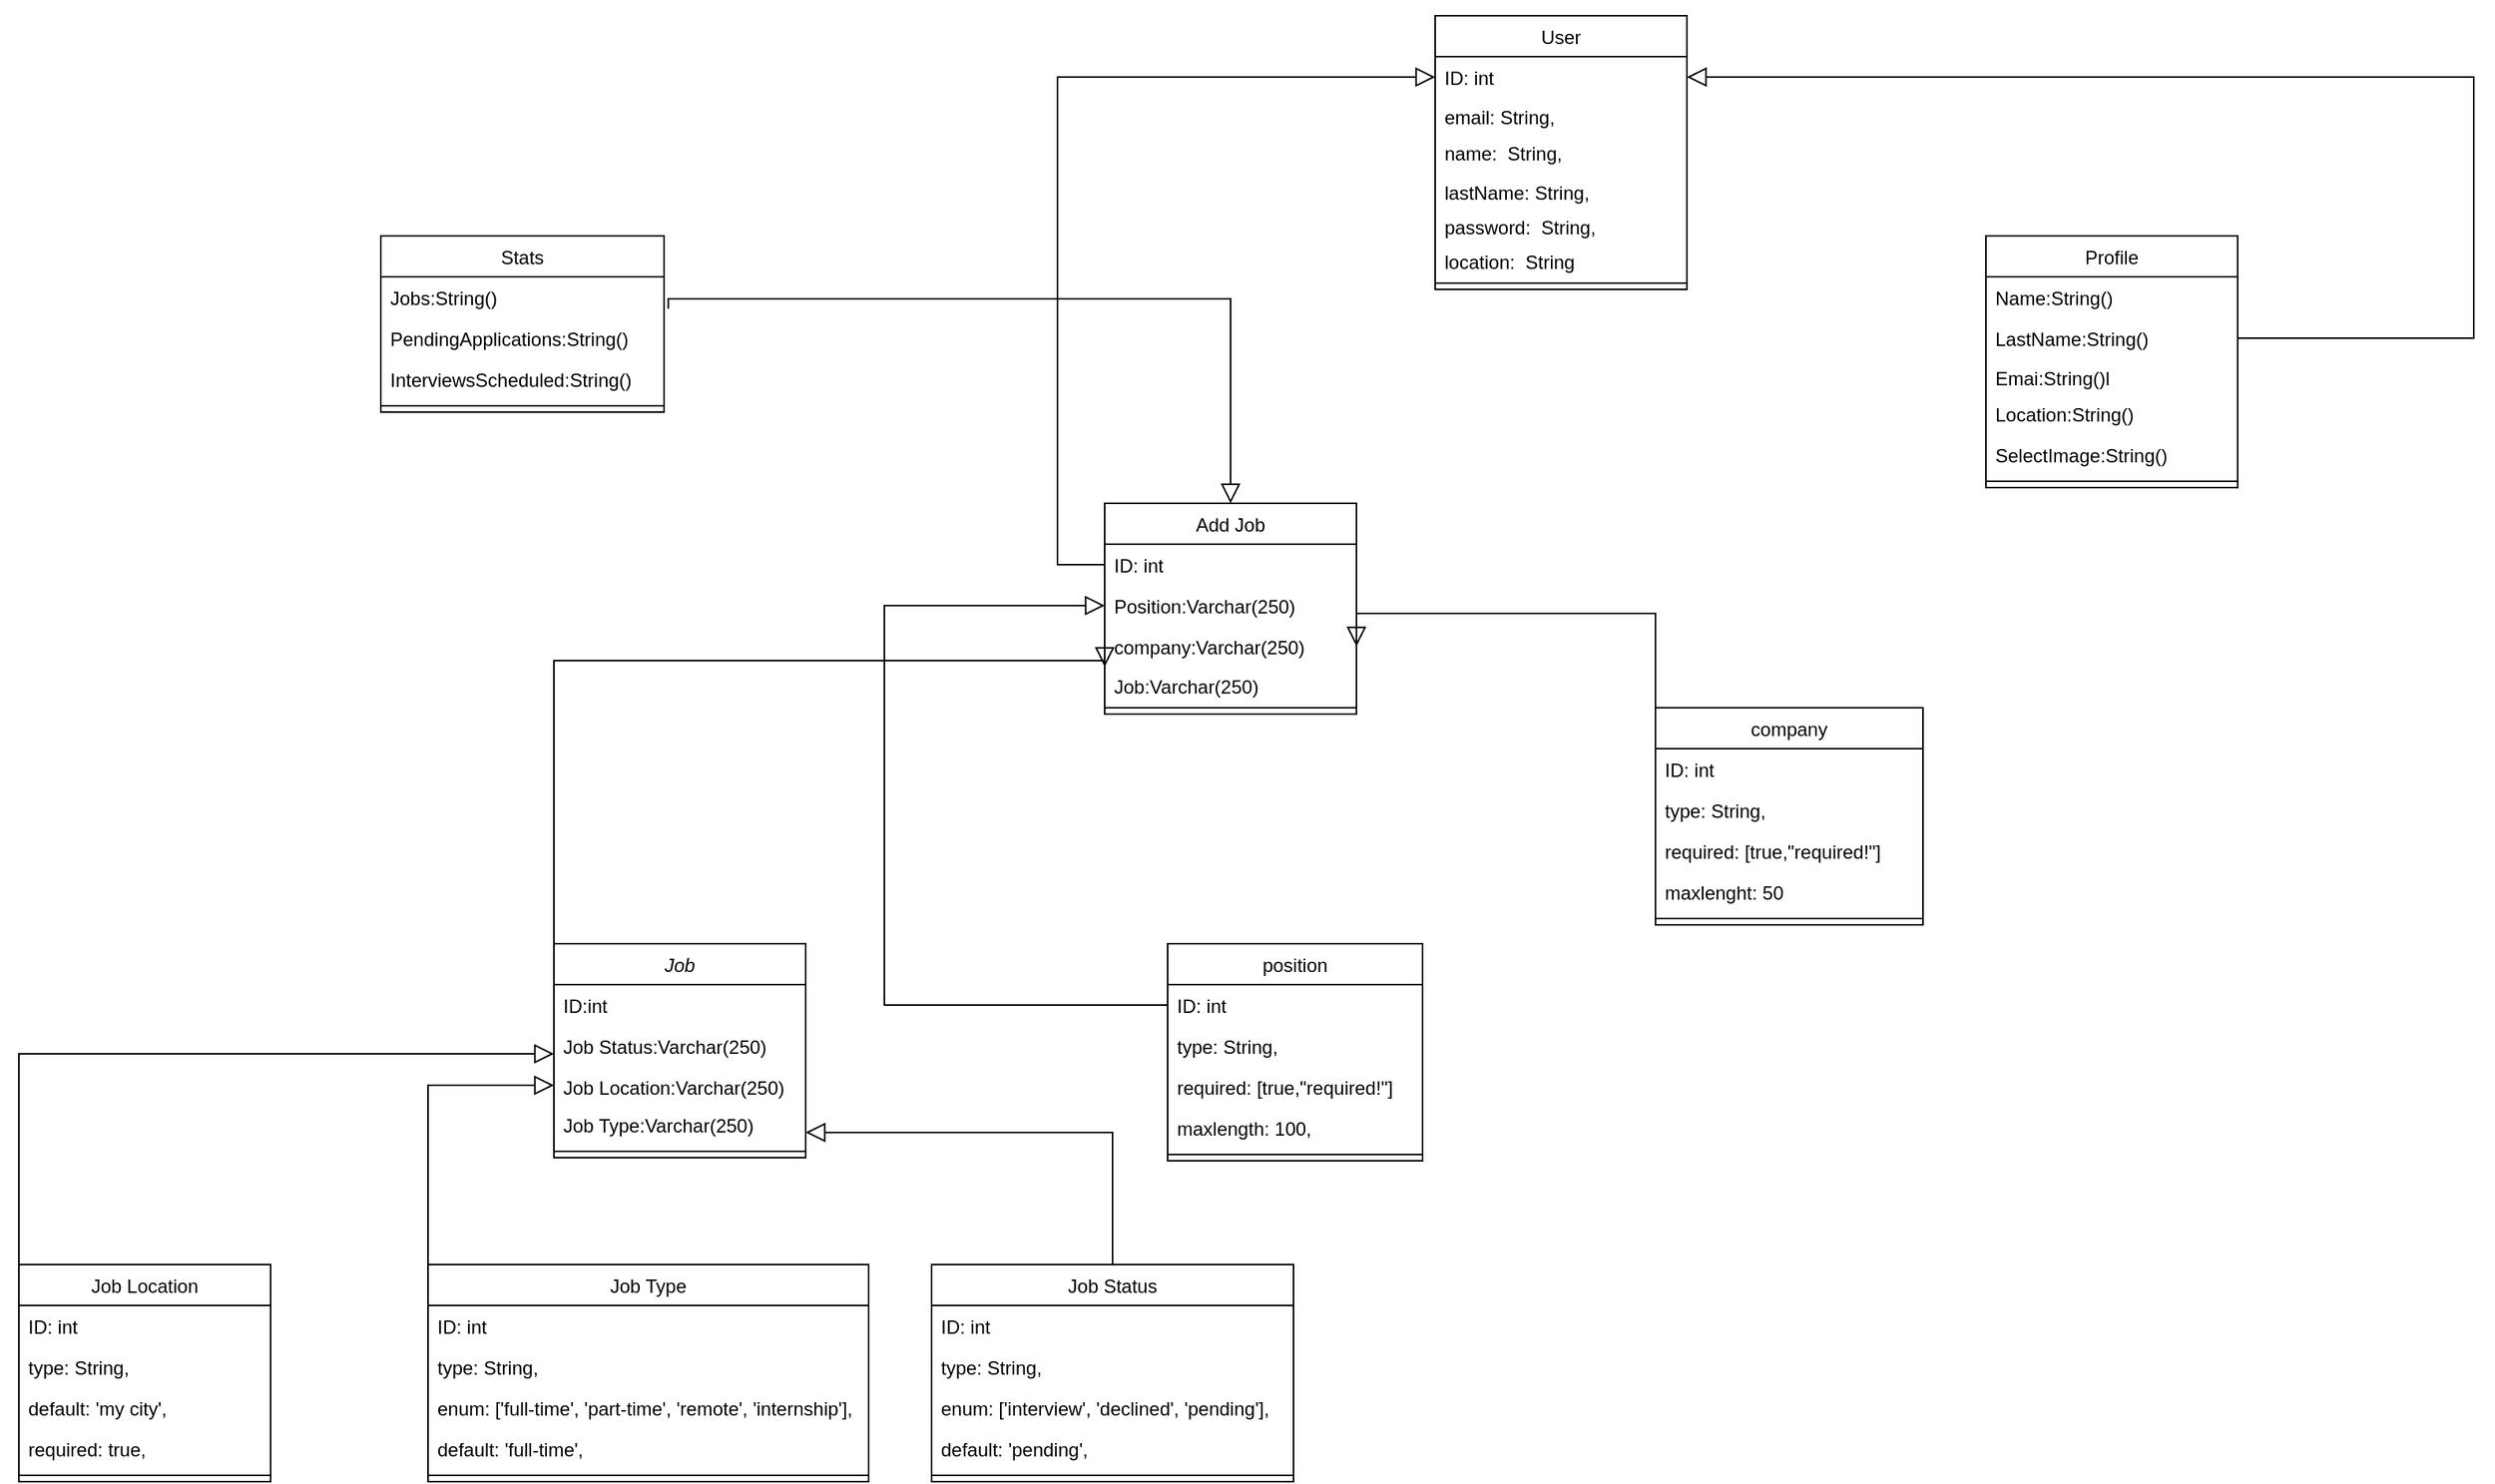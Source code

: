 <mxfile version="24.0.7" type="github">
  <diagram id="C5RBs43oDa-KdzZeNtuy" name="Page-1">
    <mxGraphModel dx="1907" dy="1950" grid="1" gridSize="10" guides="1" tooltips="1" connect="1" arrows="1" fold="1" page="1" pageScale="1" pageWidth="827" pageHeight="1169" math="0" shadow="0">
      <root>
        <mxCell id="WIyWlLk6GJQsqaUBKTNV-0" />
        <mxCell id="WIyWlLk6GJQsqaUBKTNV-1" parent="WIyWlLk6GJQsqaUBKTNV-0" />
        <mxCell id="zkfFHV4jXpPFQw0GAbJ--0" value="Job" style="swimlane;fontStyle=2;align=center;verticalAlign=top;childLayout=stackLayout;horizontal=1;startSize=26;horizontalStack=0;resizeParent=1;resizeLast=0;collapsible=1;marginBottom=0;rounded=0;shadow=0;strokeWidth=1;labelBackgroundColor=none;" parent="WIyWlLk6GJQsqaUBKTNV-1" vertex="1">
          <mxGeometry x="220" y="120" width="160" height="136" as="geometry">
            <mxRectangle x="230" y="140" width="160" height="26" as="alternateBounds" />
          </mxGeometry>
        </mxCell>
        <mxCell id="zkfFHV4jXpPFQw0GAbJ--2" value="ID:int" style="text;align=left;verticalAlign=top;spacingLeft=4;spacingRight=4;overflow=hidden;rotatable=0;points=[[0,0.5],[1,0.5]];portConstraint=eastwest;rounded=0;shadow=0;html=0;labelBackgroundColor=none;" parent="zkfFHV4jXpPFQw0GAbJ--0" vertex="1">
          <mxGeometry y="26" width="160" height="26" as="geometry" />
        </mxCell>
        <mxCell id="5wOrvjhceS7PIr_R4zI3-54" style="edgeStyle=none;curved=1;rounded=0;orthogonalLoop=1;jettySize=auto;html=1;entryX=0;entryY=0.5;entryDx=0;entryDy=0;fontSize=12;startSize=8;endSize=8;labelBackgroundColor=none;fontColor=default;" edge="1" parent="zkfFHV4jXpPFQw0GAbJ--0" source="5wOrvjhceS7PIr_R4zI3-52" target="zkfFHV4jXpPFQw0GAbJ--0">
          <mxGeometry relative="1" as="geometry">
            <Array as="points" />
          </mxGeometry>
        </mxCell>
        <mxCell id="5wOrvjhceS7PIr_R4zI3-52" value="Job Status:Varchar(250)" style="text;align=left;verticalAlign=top;spacingLeft=4;spacingRight=4;overflow=hidden;rotatable=0;points=[[0,0.5],[1,0.5]];portConstraint=eastwest;rounded=0;shadow=0;html=0;labelBackgroundColor=none;" vertex="1" parent="zkfFHV4jXpPFQw0GAbJ--0">
          <mxGeometry y="52" width="160" height="26" as="geometry" />
        </mxCell>
        <mxCell id="5wOrvjhceS7PIr_R4zI3-51" value="Job Location:Varchar(250)" style="text;align=left;verticalAlign=top;spacingLeft=4;spacingRight=4;overflow=hidden;rotatable=0;points=[[0,0.5],[1,0.5]];portConstraint=eastwest;rounded=0;shadow=0;html=0;labelBackgroundColor=none;" vertex="1" parent="zkfFHV4jXpPFQw0GAbJ--0">
          <mxGeometry y="78" width="160" height="24" as="geometry" />
        </mxCell>
        <mxCell id="zkfFHV4jXpPFQw0GAbJ--3" value="Job Type:Varchar(250)&#xa;" style="text;align=left;verticalAlign=top;spacingLeft=4;spacingRight=4;overflow=hidden;rotatable=0;points=[[0,0.5],[1,0.5]];portConstraint=eastwest;rounded=0;shadow=0;html=0;labelBackgroundColor=none;" parent="zkfFHV4jXpPFQw0GAbJ--0" vertex="1">
          <mxGeometry y="102" width="160" height="26" as="geometry" />
        </mxCell>
        <mxCell id="zkfFHV4jXpPFQw0GAbJ--4" value="" style="line;html=1;strokeWidth=1;align=left;verticalAlign=middle;spacingTop=-1;spacingLeft=3;spacingRight=3;rotatable=0;labelPosition=right;points=[];portConstraint=eastwest;labelBackgroundColor=none;rounded=0;" parent="zkfFHV4jXpPFQw0GAbJ--0" vertex="1">
          <mxGeometry y="128" width="160" height="8" as="geometry" />
        </mxCell>
        <mxCell id="zkfFHV4jXpPFQw0GAbJ--6" value="Job Type" style="swimlane;fontStyle=0;align=center;verticalAlign=top;childLayout=stackLayout;horizontal=1;startSize=26;horizontalStack=0;resizeParent=1;resizeLast=0;collapsible=1;marginBottom=0;rounded=0;shadow=0;strokeWidth=1;labelBackgroundColor=none;" parent="WIyWlLk6GJQsqaUBKTNV-1" vertex="1">
          <mxGeometry x="140" y="324" width="280" height="138" as="geometry">
            <mxRectangle x="130" y="380" width="160" height="26" as="alternateBounds" />
          </mxGeometry>
        </mxCell>
        <mxCell id="zkfFHV4jXpPFQw0GAbJ--7" value="ID: int" style="text;align=left;verticalAlign=top;spacingLeft=4;spacingRight=4;overflow=hidden;rotatable=0;points=[[0,0.5],[1,0.5]];portConstraint=eastwest;labelBackgroundColor=none;rounded=0;" parent="zkfFHV4jXpPFQw0GAbJ--6" vertex="1">
          <mxGeometry y="26" width="280" height="26" as="geometry" />
        </mxCell>
        <mxCell id="5wOrvjhceS7PIr_R4zI3-55" value="type: String," style="text;align=left;verticalAlign=top;spacingLeft=4;spacingRight=4;overflow=hidden;rotatable=0;points=[[0,0.5],[1,0.5]];portConstraint=eastwest;labelBackgroundColor=none;rounded=0;" vertex="1" parent="zkfFHV4jXpPFQw0GAbJ--6">
          <mxGeometry y="52" width="280" height="26" as="geometry" />
        </mxCell>
        <mxCell id="5wOrvjhceS7PIr_R4zI3-53" value="enum: [&#39;full-time&#39;, &#39;part-time&#39;, &#39;remote&#39;, &#39;internship&#39;]," style="text;align=left;verticalAlign=top;spacingLeft=4;spacingRight=4;overflow=hidden;rotatable=0;points=[[0,0.5],[1,0.5]];portConstraint=eastwest;rounded=0;shadow=0;html=0;labelBackgroundColor=none;" vertex="1" parent="zkfFHV4jXpPFQw0GAbJ--6">
          <mxGeometry y="78" width="280" height="26" as="geometry" />
        </mxCell>
        <mxCell id="zkfFHV4jXpPFQw0GAbJ--8" value="default: &#39;full-time&#39;," style="text;align=left;verticalAlign=top;spacingLeft=4;spacingRight=4;overflow=hidden;rotatable=0;points=[[0,0.5],[1,0.5]];portConstraint=eastwest;rounded=0;shadow=0;html=0;labelBackgroundColor=none;" parent="zkfFHV4jXpPFQw0GAbJ--6" vertex="1">
          <mxGeometry y="104" width="280" height="26" as="geometry" />
        </mxCell>
        <mxCell id="zkfFHV4jXpPFQw0GAbJ--9" value="" style="line;html=1;strokeWidth=1;align=left;verticalAlign=middle;spacingTop=-1;spacingLeft=3;spacingRight=3;rotatable=0;labelPosition=right;points=[];portConstraint=eastwest;labelBackgroundColor=none;rounded=0;" parent="zkfFHV4jXpPFQw0GAbJ--6" vertex="1">
          <mxGeometry y="130" width="280" height="8" as="geometry" />
        </mxCell>
        <mxCell id="zkfFHV4jXpPFQw0GAbJ--12" value="" style="endArrow=block;endSize=10;endFill=0;shadow=0;strokeWidth=1;rounded=0;curved=0;edgeStyle=elbowEdgeStyle;elbow=vertical;entryX=0;entryY=0.5;entryDx=0;entryDy=0;exitX=0;exitY=0.5;exitDx=0;exitDy=0;labelBackgroundColor=none;fontColor=default;" parent="WIyWlLk6GJQsqaUBKTNV-1" source="zkfFHV4jXpPFQw0GAbJ--7" target="5wOrvjhceS7PIr_R4zI3-51" edge="1">
          <mxGeometry width="160" relative="1" as="geometry">
            <mxPoint x="100" y="400" as="sourcePoint" />
            <mxPoint x="190" y="220" as="targetPoint" />
            <Array as="points">
              <mxPoint x="190" y="210" />
              <mxPoint x="170" y="220" />
            </Array>
          </mxGeometry>
        </mxCell>
        <mxCell id="zkfFHV4jXpPFQw0GAbJ--16" value="" style="endArrow=block;endSize=10;endFill=0;shadow=0;strokeWidth=1;rounded=0;curved=0;edgeStyle=elbowEdgeStyle;elbow=vertical;exitX=0.5;exitY=0;exitDx=0;exitDy=0;labelBackgroundColor=none;fontColor=default;" parent="WIyWlLk6GJQsqaUBKTNV-1" source="5wOrvjhceS7PIr_R4zI3-12" edge="1">
          <mxGeometry width="160" relative="1" as="geometry">
            <mxPoint x="355" y="380" as="sourcePoint" />
            <mxPoint x="380" y="240" as="targetPoint" />
            <Array as="points">
              <mxPoint x="410" y="240" />
              <mxPoint x="390" y="330" />
              <mxPoint x="355" y="300" />
            </Array>
          </mxGeometry>
        </mxCell>
        <mxCell id="zkfFHV4jXpPFQw0GAbJ--17" value="position&#xa;" style="swimlane;fontStyle=0;align=center;verticalAlign=top;childLayout=stackLayout;horizontal=1;startSize=26;horizontalStack=0;resizeParent=1;resizeLast=0;collapsible=1;marginBottom=0;rounded=0;shadow=0;strokeWidth=1;labelBackgroundColor=none;" parent="WIyWlLk6GJQsqaUBKTNV-1" vertex="1">
          <mxGeometry x="610" y="120" width="162" height="138" as="geometry">
            <mxRectangle x="550" y="140" width="160" height="26" as="alternateBounds" />
          </mxGeometry>
        </mxCell>
        <mxCell id="zkfFHV4jXpPFQw0GAbJ--19" value="ID: int" style="text;align=left;verticalAlign=top;spacingLeft=4;spacingRight=4;overflow=hidden;rotatable=0;points=[[0,0.5],[1,0.5]];portConstraint=eastwest;rounded=0;shadow=0;html=0;labelBackgroundColor=none;" parent="zkfFHV4jXpPFQw0GAbJ--17" vertex="1">
          <mxGeometry y="26" width="162" height="26" as="geometry" />
        </mxCell>
        <mxCell id="zkfFHV4jXpPFQw0GAbJ--18" value="type: String," style="text;align=left;verticalAlign=top;spacingLeft=4;spacingRight=4;overflow=hidden;rotatable=0;points=[[0,0.5],[1,0.5]];portConstraint=eastwest;labelBackgroundColor=none;rounded=0;" parent="zkfFHV4jXpPFQw0GAbJ--17" vertex="1">
          <mxGeometry y="52" width="162" height="26" as="geometry" />
        </mxCell>
        <mxCell id="zkfFHV4jXpPFQw0GAbJ--20" value="required: [true,&quot;required!&quot;]" style="text;align=left;verticalAlign=top;spacingLeft=4;spacingRight=4;overflow=hidden;rotatable=0;points=[[0,0.5],[1,0.5]];portConstraint=eastwest;rounded=0;shadow=0;html=0;labelBackgroundColor=none;" parent="zkfFHV4jXpPFQw0GAbJ--17" vertex="1">
          <mxGeometry y="78" width="162" height="26" as="geometry" />
        </mxCell>
        <mxCell id="zkfFHV4jXpPFQw0GAbJ--21" value="maxlength: 100," style="text;align=left;verticalAlign=top;spacingLeft=4;spacingRight=4;overflow=hidden;rotatable=0;points=[[0,0.5],[1,0.5]];portConstraint=eastwest;rounded=0;shadow=0;html=0;labelBackgroundColor=none;" parent="zkfFHV4jXpPFQw0GAbJ--17" vertex="1">
          <mxGeometry y="104" width="162" height="26" as="geometry" />
        </mxCell>
        <mxCell id="zkfFHV4jXpPFQw0GAbJ--23" value="" style="line;html=1;strokeWidth=1;align=left;verticalAlign=middle;spacingTop=-1;spacingLeft=3;spacingRight=3;rotatable=0;labelPosition=right;points=[];portConstraint=eastwest;labelBackgroundColor=none;rounded=0;" parent="zkfFHV4jXpPFQw0GAbJ--17" vertex="1">
          <mxGeometry y="130" width="162" height="8" as="geometry" />
        </mxCell>
        <mxCell id="5wOrvjhceS7PIr_R4zI3-1" value="Job Location" style="swimlane;fontStyle=0;align=center;verticalAlign=top;childLayout=stackLayout;horizontal=1;startSize=26;horizontalStack=0;resizeParent=1;resizeLast=0;collapsible=1;marginBottom=0;rounded=0;shadow=0;strokeWidth=1;labelBackgroundColor=none;" vertex="1" parent="WIyWlLk6GJQsqaUBKTNV-1">
          <mxGeometry x="-120" y="324" width="160" height="138" as="geometry">
            <mxRectangle x="550" y="140" width="160" height="26" as="alternateBounds" />
          </mxGeometry>
        </mxCell>
        <mxCell id="5wOrvjhceS7PIr_R4zI3-63" value="ID: int" style="text;align=left;verticalAlign=top;spacingLeft=4;spacingRight=4;overflow=hidden;rotatable=0;points=[[0,0.5],[1,0.5]];portConstraint=eastwest;labelBackgroundColor=none;rounded=0;" vertex="1" parent="5wOrvjhceS7PIr_R4zI3-1">
          <mxGeometry y="26" width="160" height="26" as="geometry" />
        </mxCell>
        <mxCell id="5wOrvjhceS7PIr_R4zI3-2" value="type: String," style="text;align=left;verticalAlign=top;spacingLeft=4;spacingRight=4;overflow=hidden;rotatable=0;points=[[0,0.5],[1,0.5]];portConstraint=eastwest;labelBackgroundColor=none;rounded=0;" vertex="1" parent="5wOrvjhceS7PIr_R4zI3-1">
          <mxGeometry y="52" width="160" height="26" as="geometry" />
        </mxCell>
        <mxCell id="5wOrvjhceS7PIr_R4zI3-3" value="default: &#39;my city&#39;," style="text;align=left;verticalAlign=top;spacingLeft=4;spacingRight=4;overflow=hidden;rotatable=0;points=[[0,0.5],[1,0.5]];portConstraint=eastwest;rounded=0;shadow=0;html=0;labelBackgroundColor=none;" vertex="1" parent="5wOrvjhceS7PIr_R4zI3-1">
          <mxGeometry y="78" width="160" height="26" as="geometry" />
        </mxCell>
        <mxCell id="5wOrvjhceS7PIr_R4zI3-4" value="required: true," style="text;align=left;verticalAlign=top;spacingLeft=4;spacingRight=4;overflow=hidden;rotatable=0;points=[[0,0.5],[1,0.5]];portConstraint=eastwest;rounded=0;shadow=0;html=0;labelBackgroundColor=none;" vertex="1" parent="5wOrvjhceS7PIr_R4zI3-1">
          <mxGeometry y="104" width="160" height="26" as="geometry" />
        </mxCell>
        <mxCell id="5wOrvjhceS7PIr_R4zI3-7" value="" style="line;html=1;strokeWidth=1;align=left;verticalAlign=middle;spacingTop=-1;spacingLeft=3;spacingRight=3;rotatable=0;labelPosition=right;points=[];portConstraint=eastwest;labelBackgroundColor=none;rounded=0;" vertex="1" parent="5wOrvjhceS7PIr_R4zI3-1">
          <mxGeometry y="130" width="160" height="8" as="geometry" />
        </mxCell>
        <mxCell id="5wOrvjhceS7PIr_R4zI3-12" value="Job Status" style="swimlane;fontStyle=0;align=center;verticalAlign=top;childLayout=stackLayout;horizontal=1;startSize=26;horizontalStack=0;resizeParent=1;resizeLast=0;collapsible=1;marginBottom=0;rounded=0;shadow=0;strokeWidth=1;labelBackgroundColor=none;" vertex="1" parent="WIyWlLk6GJQsqaUBKTNV-1">
          <mxGeometry x="460" y="324" width="230" height="138" as="geometry">
            <mxRectangle x="550" y="140" width="160" height="26" as="alternateBounds" />
          </mxGeometry>
        </mxCell>
        <mxCell id="5wOrvjhceS7PIr_R4zI3-62" value="ID: int" style="text;align=left;verticalAlign=top;spacingLeft=4;spacingRight=4;overflow=hidden;rotatable=0;points=[[0,0.5],[1,0.5]];portConstraint=eastwest;labelBackgroundColor=none;rounded=0;" vertex="1" parent="5wOrvjhceS7PIr_R4zI3-12">
          <mxGeometry y="26" width="230" height="26" as="geometry" />
        </mxCell>
        <mxCell id="5wOrvjhceS7PIr_R4zI3-13" value="type: String," style="text;align=left;verticalAlign=top;spacingLeft=4;spacingRight=4;overflow=hidden;rotatable=0;points=[[0,0.5],[1,0.5]];portConstraint=eastwest;labelBackgroundColor=none;rounded=0;" vertex="1" parent="5wOrvjhceS7PIr_R4zI3-12">
          <mxGeometry y="52" width="230" height="26" as="geometry" />
        </mxCell>
        <mxCell id="5wOrvjhceS7PIr_R4zI3-14" value="enum: [&#39;interview&#39;, &#39;declined&#39;, &#39;pending&#39;]," style="text;align=left;verticalAlign=top;spacingLeft=4;spacingRight=4;overflow=hidden;rotatable=0;points=[[0,0.5],[1,0.5]];portConstraint=eastwest;rounded=0;shadow=0;html=0;labelBackgroundColor=none;" vertex="1" parent="5wOrvjhceS7PIr_R4zI3-12">
          <mxGeometry y="78" width="230" height="26" as="geometry" />
        </mxCell>
        <mxCell id="5wOrvjhceS7PIr_R4zI3-15" value="default: &#39;pending&#39;," style="text;align=left;verticalAlign=top;spacingLeft=4;spacingRight=4;overflow=hidden;rotatable=0;points=[[0,0.5],[1,0.5]];portConstraint=eastwest;rounded=0;shadow=0;html=0;labelBackgroundColor=none;" vertex="1" parent="5wOrvjhceS7PIr_R4zI3-12">
          <mxGeometry y="104" width="230" height="26" as="geometry" />
        </mxCell>
        <mxCell id="5wOrvjhceS7PIr_R4zI3-18" value="" style="line;html=1;strokeWidth=1;align=left;verticalAlign=middle;spacingTop=-1;spacingLeft=3;spacingRight=3;rotatable=0;labelPosition=right;points=[];portConstraint=eastwest;labelBackgroundColor=none;rounded=0;" vertex="1" parent="5wOrvjhceS7PIr_R4zI3-12">
          <mxGeometry y="130" width="230" height="8" as="geometry" />
        </mxCell>
        <mxCell id="5wOrvjhceS7PIr_R4zI3-22" value="company" style="swimlane;fontStyle=0;align=center;verticalAlign=top;childLayout=stackLayout;horizontal=1;startSize=26;horizontalStack=0;resizeParent=1;resizeLast=0;collapsible=1;marginBottom=0;rounded=0;shadow=0;strokeWidth=1;labelBackgroundColor=none;" vertex="1" parent="WIyWlLk6GJQsqaUBKTNV-1">
          <mxGeometry x="920" y="-30" width="170" height="138" as="geometry">
            <mxRectangle x="550" y="140" width="160" height="26" as="alternateBounds" />
          </mxGeometry>
        </mxCell>
        <mxCell id="5wOrvjhceS7PIr_R4zI3-26" value="ID: int" style="text;align=left;verticalAlign=top;spacingLeft=4;spacingRight=4;overflow=hidden;rotatable=0;points=[[0,0.5],[1,0.5]];portConstraint=eastwest;rounded=0;shadow=0;html=0;labelBackgroundColor=none;" vertex="1" parent="5wOrvjhceS7PIr_R4zI3-22">
          <mxGeometry y="26" width="170" height="26" as="geometry" />
        </mxCell>
        <mxCell id="5wOrvjhceS7PIr_R4zI3-23" value="type: String," style="text;align=left;verticalAlign=top;spacingLeft=4;spacingRight=4;overflow=hidden;rotatable=0;points=[[0,0.5],[1,0.5]];portConstraint=eastwest;labelBackgroundColor=none;rounded=0;" vertex="1" parent="5wOrvjhceS7PIr_R4zI3-22">
          <mxGeometry y="52" width="170" height="26" as="geometry" />
        </mxCell>
        <mxCell id="5wOrvjhceS7PIr_R4zI3-24" value="required: [true,&quot;required!&quot;]" style="text;align=left;verticalAlign=top;spacingLeft=4;spacingRight=4;overflow=hidden;rotatable=0;points=[[0,0.5],[1,0.5]];portConstraint=eastwest;rounded=0;shadow=0;html=0;labelBackgroundColor=none;" vertex="1" parent="5wOrvjhceS7PIr_R4zI3-22">
          <mxGeometry y="78" width="170" height="26" as="geometry" />
        </mxCell>
        <mxCell id="5wOrvjhceS7PIr_R4zI3-27" value="maxlenght: 50" style="text;align=left;verticalAlign=top;spacingLeft=4;spacingRight=4;overflow=hidden;rotatable=0;points=[[0,0.5],[1,0.5]];portConstraint=eastwest;rounded=0;shadow=0;html=0;labelBackgroundColor=none;" vertex="1" parent="5wOrvjhceS7PIr_R4zI3-22">
          <mxGeometry y="104" width="170" height="26" as="geometry" />
        </mxCell>
        <mxCell id="5wOrvjhceS7PIr_R4zI3-28" value="" style="line;html=1;strokeWidth=1;align=left;verticalAlign=middle;spacingTop=-1;spacingLeft=3;spacingRight=3;rotatable=0;labelPosition=right;points=[];portConstraint=eastwest;labelBackgroundColor=none;rounded=0;" vertex="1" parent="5wOrvjhceS7PIr_R4zI3-22">
          <mxGeometry y="130" width="170" height="8" as="geometry" />
        </mxCell>
        <mxCell id="5wOrvjhceS7PIr_R4zI3-32" value="Add Job" style="swimlane;fontStyle=0;align=center;verticalAlign=top;childLayout=stackLayout;horizontal=1;startSize=26;horizontalStack=0;resizeParent=1;resizeLast=0;collapsible=1;marginBottom=0;rounded=0;shadow=0;strokeWidth=1;labelBackgroundColor=none;" vertex="1" parent="WIyWlLk6GJQsqaUBKTNV-1">
          <mxGeometry x="570" y="-160" width="160" height="134" as="geometry">
            <mxRectangle x="550" y="140" width="160" height="26" as="alternateBounds" />
          </mxGeometry>
        </mxCell>
        <mxCell id="5wOrvjhceS7PIr_R4zI3-33" value="ID: int" style="text;align=left;verticalAlign=top;spacingLeft=4;spacingRight=4;overflow=hidden;rotatable=0;points=[[0,0.5],[1,0.5]];portConstraint=eastwest;rounded=0;shadow=0;html=0;labelBackgroundColor=none;" vertex="1" parent="5wOrvjhceS7PIr_R4zI3-32">
          <mxGeometry y="26" width="160" height="26" as="geometry" />
        </mxCell>
        <mxCell id="5wOrvjhceS7PIr_R4zI3-34" value="Position:Varchar(250)" style="text;align=left;verticalAlign=top;spacingLeft=4;spacingRight=4;overflow=hidden;rotatable=0;points=[[0,0.5],[1,0.5]];portConstraint=eastwest;labelBackgroundColor=none;rounded=0;" vertex="1" parent="5wOrvjhceS7PIr_R4zI3-32">
          <mxGeometry y="52" width="160" height="26" as="geometry" />
        </mxCell>
        <mxCell id="5wOrvjhceS7PIr_R4zI3-49" value="company:Varchar(250)" style="text;align=left;verticalAlign=top;spacingLeft=4;spacingRight=4;overflow=hidden;rotatable=0;points=[[0,0.5],[1,0.5]];portConstraint=eastwest;labelBackgroundColor=none;rounded=0;" vertex="1" parent="5wOrvjhceS7PIr_R4zI3-32">
          <mxGeometry y="78" width="160" height="26" as="geometry" />
        </mxCell>
        <mxCell id="5wOrvjhceS7PIr_R4zI3-35" value="Job:Varchar(250)" style="text;align=left;verticalAlign=bottom;spacingLeft=4;spacingRight=4;overflow=hidden;rotatable=0;points=[[0,0.5],[1,0.5]];portConstraint=eastwest;rounded=0;shadow=0;html=0;labelBackgroundColor=none;" vertex="1" parent="5wOrvjhceS7PIr_R4zI3-32">
          <mxGeometry y="104" width="160" height="22" as="geometry" />
        </mxCell>
        <mxCell id="5wOrvjhceS7PIr_R4zI3-37" value="" style="line;html=1;strokeWidth=1;align=left;verticalAlign=middle;spacingTop=-1;spacingLeft=3;spacingRight=3;rotatable=0;labelPosition=right;points=[];portConstraint=eastwest;labelBackgroundColor=none;rounded=0;" vertex="1" parent="5wOrvjhceS7PIr_R4zI3-32">
          <mxGeometry y="126" width="160" height="8" as="geometry" />
        </mxCell>
        <mxCell id="5wOrvjhceS7PIr_R4zI3-43" value="" style="endArrow=block;endSize=10;endFill=0;shadow=0;strokeWidth=1;rounded=0;curved=0;edgeStyle=elbowEdgeStyle;elbow=vertical;exitX=0;exitY=0.5;exitDx=0;exitDy=0;entryX=0;entryY=0.5;entryDx=0;entryDy=0;labelBackgroundColor=none;fontColor=default;verticalAlign=top;" edge="1" parent="WIyWlLk6GJQsqaUBKTNV-1" source="zkfFHV4jXpPFQw0GAbJ--19" target="5wOrvjhceS7PIr_R4zI3-34">
          <mxGeometry width="160" relative="1" as="geometry">
            <mxPoint x="490" y="170" as="sourcePoint" />
            <mxPoint x="380" y="-20" as="targetPoint" />
            <Array as="points">
              <mxPoint x="430" y="10" />
              <mxPoint x="500" y="140" />
              <mxPoint x="465" y="110" />
            </Array>
          </mxGeometry>
        </mxCell>
        <mxCell id="5wOrvjhceS7PIr_R4zI3-45" value="" style="endArrow=block;endSize=10;endFill=0;shadow=0;strokeWidth=1;rounded=0;curved=0;edgeStyle=elbowEdgeStyle;elbow=vertical;exitX=0;exitY=0.5;exitDx=0;exitDy=0;labelBackgroundColor=none;fontColor=default;entryX=1;entryY=0.5;entryDx=0;entryDy=0;" edge="1" parent="WIyWlLk6GJQsqaUBKTNV-1" source="5wOrvjhceS7PIr_R4zI3-26" target="5wOrvjhceS7PIr_R4zI3-49">
          <mxGeometry width="160" relative="1" as="geometry">
            <mxPoint x="730" y="-49" as="sourcePoint" />
            <mxPoint x="732" y="-60" as="targetPoint" />
            <Array as="points">
              <mxPoint x="830" y="-90" />
              <mxPoint x="810" y="-60" />
              <mxPoint x="700" y="10" />
              <mxPoint x="667" y="91" />
            </Array>
          </mxGeometry>
        </mxCell>
        <mxCell id="5wOrvjhceS7PIr_R4zI3-48" value="" style="endArrow=block;endSize=10;endFill=0;shadow=0;strokeWidth=1;rounded=0;curved=0;edgeStyle=elbowEdgeStyle;elbow=vertical;exitX=0;exitY=0.5;exitDx=0;exitDy=0;labelBackgroundColor=none;fontColor=default;" edge="1" parent="WIyWlLk6GJQsqaUBKTNV-1" source="zkfFHV4jXpPFQw0GAbJ--2" target="5wOrvjhceS7PIr_R4zI3-35">
          <mxGeometry width="160" relative="1" as="geometry">
            <mxPoint x="200" y="150" as="sourcePoint" />
            <mxPoint x="460" y="10" as="targetPoint" />
            <Array as="points">
              <mxPoint x="570" y="-60" />
              <mxPoint x="430" y="35" />
              <mxPoint x="390" />
              <mxPoint x="270.96" y="81" />
              <mxPoint x="235.96" y="51" />
            </Array>
          </mxGeometry>
        </mxCell>
        <mxCell id="5wOrvjhceS7PIr_R4zI3-65" value="" style="endArrow=block;endSize=10;endFill=0;shadow=0;strokeWidth=1;rounded=0;curved=0;edgeStyle=elbowEdgeStyle;elbow=vertical;entryX=0;entryY=0.5;entryDx=0;entryDy=0;exitX=0;exitY=0.5;exitDx=0;exitDy=0;labelBackgroundColor=none;fontColor=default;" edge="1" parent="WIyWlLk6GJQsqaUBKTNV-1" source="5wOrvjhceS7PIr_R4zI3-63">
          <mxGeometry width="160" relative="1" as="geometry">
            <mxPoint x="-150" y="365" as="sourcePoint" />
            <mxPoint x="220" y="190" as="targetPoint" />
            <Array as="points">
              <mxPoint x="50" y="190" />
            </Array>
          </mxGeometry>
        </mxCell>
        <mxCell id="5wOrvjhceS7PIr_R4zI3-69" value="User" style="swimlane;fontStyle=0;align=center;verticalAlign=top;childLayout=stackLayout;horizontal=1;startSize=26;horizontalStack=0;resizeParent=1;resizeLast=0;collapsible=1;marginBottom=0;rounded=0;shadow=0;strokeWidth=1;labelBackgroundColor=none;" vertex="1" parent="WIyWlLk6GJQsqaUBKTNV-1">
          <mxGeometry x="780" y="-470" width="160" height="174" as="geometry">
            <mxRectangle x="550" y="140" width="160" height="26" as="alternateBounds" />
          </mxGeometry>
        </mxCell>
        <mxCell id="5wOrvjhceS7PIr_R4zI3-70" value="ID: int" style="text;align=left;verticalAlign=top;spacingLeft=4;spacingRight=4;overflow=hidden;rotatable=0;points=[[0,0.5],[1,0.5]];portConstraint=eastwest;rounded=0;shadow=0;html=0;labelBackgroundColor=none;" vertex="1" parent="5wOrvjhceS7PIr_R4zI3-69">
          <mxGeometry y="26" width="160" height="26" as="geometry" />
        </mxCell>
        <mxCell id="5wOrvjhceS7PIr_R4zI3-78" value="email: String," style="text;align=left;verticalAlign=bottom;spacingLeft=4;spacingRight=4;overflow=hidden;rotatable=0;points=[[0,0.5],[1,0.5]];portConstraint=eastwest;rounded=0;shadow=0;html=0;labelBackgroundColor=none;" vertex="1" parent="5wOrvjhceS7PIr_R4zI3-69">
          <mxGeometry y="52" width="160" height="22" as="geometry" />
        </mxCell>
        <mxCell id="5wOrvjhceS7PIr_R4zI3-71" value="name:  String," style="text;align=left;verticalAlign=top;spacingLeft=4;spacingRight=4;overflow=hidden;rotatable=0;points=[[0,0.5],[1,0.5]];portConstraint=eastwest;labelBackgroundColor=none;rounded=0;" vertex="1" parent="5wOrvjhceS7PIr_R4zI3-69">
          <mxGeometry y="74" width="160" height="26" as="geometry" />
        </mxCell>
        <mxCell id="5wOrvjhceS7PIr_R4zI3-77" value="lastName: String," style="text;align=left;verticalAlign=bottom;spacingLeft=4;spacingRight=4;overflow=hidden;rotatable=0;points=[[0,0.5],[1,0.5]];portConstraint=eastwest;rounded=0;shadow=0;html=0;labelBackgroundColor=none;" vertex="1" parent="5wOrvjhceS7PIr_R4zI3-69">
          <mxGeometry y="100" width="160" height="22" as="geometry" />
        </mxCell>
        <mxCell id="5wOrvjhceS7PIr_R4zI3-76" value="password:  String," style="text;align=left;verticalAlign=bottom;spacingLeft=4;spacingRight=4;overflow=hidden;rotatable=0;points=[[0,0.5],[1,0.5]];portConstraint=eastwest;rounded=0;shadow=0;html=0;labelBackgroundColor=none;" vertex="1" parent="5wOrvjhceS7PIr_R4zI3-69">
          <mxGeometry y="122" width="160" height="22" as="geometry" />
        </mxCell>
        <mxCell id="5wOrvjhceS7PIr_R4zI3-75" value="location:  String" style="text;align=left;verticalAlign=bottom;spacingLeft=4;spacingRight=4;overflow=hidden;rotatable=0;points=[[0,0.5],[1,0.5]];portConstraint=eastwest;rounded=0;shadow=0;html=0;labelBackgroundColor=none;" vertex="1" parent="5wOrvjhceS7PIr_R4zI3-69">
          <mxGeometry y="144" width="160" height="22" as="geometry" />
        </mxCell>
        <mxCell id="5wOrvjhceS7PIr_R4zI3-74" value="" style="line;html=1;strokeWidth=1;align=left;verticalAlign=middle;spacingTop=-1;spacingLeft=3;spacingRight=3;rotatable=0;labelPosition=right;points=[];portConstraint=eastwest;labelBackgroundColor=none;rounded=0;" vertex="1" parent="5wOrvjhceS7PIr_R4zI3-69">
          <mxGeometry y="166" width="160" height="8" as="geometry" />
        </mxCell>
        <mxCell id="5wOrvjhceS7PIr_R4zI3-82" value="" style="endArrow=block;endSize=10;endFill=0;shadow=0;strokeWidth=1;rounded=0;curved=0;edgeStyle=elbowEdgeStyle;elbow=vertical;labelBackgroundColor=none;fontColor=default;verticalAlign=top;entryX=0;entryY=0.5;entryDx=0;entryDy=0;exitX=0;exitY=0.5;exitDx=0;exitDy=0;" edge="1" parent="WIyWlLk6GJQsqaUBKTNV-1" source="5wOrvjhceS7PIr_R4zI3-33" target="5wOrvjhceS7PIr_R4zI3-70">
          <mxGeometry width="160" relative="1" as="geometry">
            <mxPoint x="460" y="-40" as="sourcePoint" />
            <mxPoint x="530" y="-320" as="targetPoint" />
            <Array as="points">
              <mxPoint x="540" y="-340" />
              <mxPoint x="390" y="-135" />
              <mxPoint x="355" y="-165" />
            </Array>
          </mxGeometry>
        </mxCell>
        <mxCell id="5wOrvjhceS7PIr_R4zI3-83" style="edgeStyle=none;curved=1;rounded=0;orthogonalLoop=1;jettySize=auto;html=1;exitX=0.75;exitY=0;exitDx=0;exitDy=0;fontSize=12;fontColor=default;startSize=8;endSize=8;labelBackgroundColor=none;" edge="1" parent="WIyWlLk6GJQsqaUBKTNV-1" source="5wOrvjhceS7PIr_R4zI3-69" target="5wOrvjhceS7PIr_R4zI3-69">
          <mxGeometry relative="1" as="geometry" />
        </mxCell>
        <mxCell id="5wOrvjhceS7PIr_R4zI3-84" value="Stats" style="swimlane;fontStyle=0;align=center;verticalAlign=top;childLayout=stackLayout;horizontal=1;startSize=26;horizontalStack=0;resizeParent=1;resizeLast=0;collapsible=1;marginBottom=0;rounded=0;shadow=0;strokeWidth=1;labelBackgroundColor=none;" vertex="1" parent="WIyWlLk6GJQsqaUBKTNV-1">
          <mxGeometry x="110" y="-330" width="180" height="112" as="geometry">
            <mxRectangle x="550" y="140" width="160" height="26" as="alternateBounds" />
          </mxGeometry>
        </mxCell>
        <mxCell id="5wOrvjhceS7PIr_R4zI3-85" value="Jobs:String()" style="text;align=left;verticalAlign=top;spacingLeft=4;spacingRight=4;overflow=hidden;rotatable=0;points=[[0,0.5],[1,0.5]];portConstraint=eastwest;rounded=0;shadow=0;html=0;labelBackgroundColor=none;" vertex="1" parent="5wOrvjhceS7PIr_R4zI3-84">
          <mxGeometry y="26" width="180" height="26" as="geometry" />
        </mxCell>
        <mxCell id="5wOrvjhceS7PIr_R4zI3-86" value="PendingApplications:String()" style="text;align=left;verticalAlign=top;spacingLeft=4;spacingRight=4;overflow=hidden;rotatable=0;points=[[0,0.5],[1,0.5]];portConstraint=eastwest;labelBackgroundColor=none;rounded=0;" vertex="1" parent="5wOrvjhceS7PIr_R4zI3-84">
          <mxGeometry y="52" width="180" height="26" as="geometry" />
        </mxCell>
        <mxCell id="5wOrvjhceS7PIr_R4zI3-87" value="InterviewsScheduled:String()" style="text;align=left;verticalAlign=top;spacingLeft=4;spacingRight=4;overflow=hidden;rotatable=0;points=[[0,0.5],[1,0.5]];portConstraint=eastwest;labelBackgroundColor=none;rounded=0;" vertex="1" parent="5wOrvjhceS7PIr_R4zI3-84">
          <mxGeometry y="78" width="180" height="26" as="geometry" />
        </mxCell>
        <mxCell id="5wOrvjhceS7PIr_R4zI3-89" value="" style="line;html=1;strokeWidth=1;align=left;verticalAlign=middle;spacingTop=-1;spacingLeft=3;spacingRight=3;rotatable=0;labelPosition=right;points=[];portConstraint=eastwest;labelBackgroundColor=none;rounded=0;" vertex="1" parent="5wOrvjhceS7PIr_R4zI3-84">
          <mxGeometry y="104" width="180" height="8" as="geometry" />
        </mxCell>
        <mxCell id="5wOrvjhceS7PIr_R4zI3-90" value="" style="endArrow=block;endSize=10;endFill=0;shadow=0;strokeWidth=1;rounded=0;curved=0;edgeStyle=elbowEdgeStyle;elbow=vertical;labelBackgroundColor=none;fontColor=default;verticalAlign=top;entryX=0.5;entryY=0;entryDx=0;entryDy=0;exitX=1.015;exitY=-0.222;exitDx=0;exitDy=0;exitPerimeter=0;" edge="1" parent="WIyWlLk6GJQsqaUBKTNV-1" source="5wOrvjhceS7PIr_R4zI3-86" target="5wOrvjhceS7PIr_R4zI3-32">
          <mxGeometry width="160" relative="1" as="geometry">
            <mxPoint x="350" y="-220" as="sourcePoint" />
            <mxPoint x="560" y="-510" as="targetPoint" />
            <Array as="points">
              <mxPoint x="480" y="-290" />
              <mxPoint x="170" y="-214" />
              <mxPoint x="135" y="-244" />
            </Array>
          </mxGeometry>
        </mxCell>
        <mxCell id="5wOrvjhceS7PIr_R4zI3-91" value="Profile" style="swimlane;fontStyle=0;align=center;verticalAlign=top;childLayout=stackLayout;horizontal=1;startSize=26;horizontalStack=0;resizeParent=1;resizeLast=0;collapsible=1;marginBottom=0;rounded=0;shadow=0;strokeWidth=1;labelBackgroundColor=none;" vertex="1" parent="WIyWlLk6GJQsqaUBKTNV-1">
          <mxGeometry x="1130" y="-330" width="160" height="160" as="geometry">
            <mxRectangle x="550" y="140" width="160" height="26" as="alternateBounds" />
          </mxGeometry>
        </mxCell>
        <mxCell id="5wOrvjhceS7PIr_R4zI3-92" value="Name:String()" style="text;align=left;verticalAlign=top;spacingLeft=4;spacingRight=4;overflow=hidden;rotatable=0;points=[[0,0.5],[1,0.5]];portConstraint=eastwest;rounded=0;shadow=0;html=0;labelBackgroundColor=none;" vertex="1" parent="5wOrvjhceS7PIr_R4zI3-91">
          <mxGeometry y="26" width="160" height="26" as="geometry" />
        </mxCell>
        <mxCell id="5wOrvjhceS7PIr_R4zI3-93" value="LastName:String()" style="text;align=left;verticalAlign=top;spacingLeft=4;spacingRight=4;overflow=hidden;rotatable=0;points=[[0,0.5],[1,0.5]];portConstraint=eastwest;labelBackgroundColor=none;rounded=0;" vertex="1" parent="5wOrvjhceS7PIr_R4zI3-91">
          <mxGeometry y="52" width="160" height="26" as="geometry" />
        </mxCell>
        <mxCell id="5wOrvjhceS7PIr_R4zI3-95" value="Emai:String()l" style="text;align=left;verticalAlign=bottom;spacingLeft=4;spacingRight=4;overflow=hidden;rotatable=0;points=[[0,0.5],[1,0.5]];portConstraint=eastwest;rounded=0;shadow=0;html=0;labelBackgroundColor=none;" vertex="1" parent="5wOrvjhceS7PIr_R4zI3-91">
          <mxGeometry y="78" width="160" height="22" as="geometry" />
        </mxCell>
        <mxCell id="5wOrvjhceS7PIr_R4zI3-94" value="Location:String()" style="text;align=left;verticalAlign=top;spacingLeft=4;spacingRight=4;overflow=hidden;rotatable=0;points=[[0,0.5],[1,0.5]];portConstraint=eastwest;labelBackgroundColor=none;rounded=0;" vertex="1" parent="5wOrvjhceS7PIr_R4zI3-91">
          <mxGeometry y="100" width="160" height="26" as="geometry" />
        </mxCell>
        <mxCell id="5wOrvjhceS7PIr_R4zI3-97" value="SelectImage:String()" style="text;align=left;verticalAlign=top;spacingLeft=4;spacingRight=4;overflow=hidden;rotatable=0;points=[[0,0.5],[1,0.5]];portConstraint=eastwest;labelBackgroundColor=none;rounded=0;" vertex="1" parent="5wOrvjhceS7PIr_R4zI3-91">
          <mxGeometry y="126" width="160" height="26" as="geometry" />
        </mxCell>
        <mxCell id="5wOrvjhceS7PIr_R4zI3-96" value="" style="line;html=1;strokeWidth=1;align=left;verticalAlign=middle;spacingTop=-1;spacingLeft=3;spacingRight=3;rotatable=0;labelPosition=right;points=[];portConstraint=eastwest;labelBackgroundColor=none;rounded=0;" vertex="1" parent="5wOrvjhceS7PIr_R4zI3-91">
          <mxGeometry y="152" width="160" height="8" as="geometry" />
        </mxCell>
        <mxCell id="5wOrvjhceS7PIr_R4zI3-98" value="" style="endArrow=block;endSize=10;endFill=0;shadow=0;strokeWidth=1;rounded=0;curved=0;edgeStyle=elbowEdgeStyle;elbow=vertical;labelBackgroundColor=none;fontColor=default;verticalAlign=top;exitX=1;exitY=0.5;exitDx=0;exitDy=0;entryX=1;entryY=0.5;entryDx=0;entryDy=0;" edge="1" parent="WIyWlLk6GJQsqaUBKTNV-1" source="5wOrvjhceS7PIr_R4zI3-93" target="5wOrvjhceS7PIr_R4zI3-70">
          <mxGeometry width="160" relative="1" as="geometry">
            <mxPoint x="990" y="-134" as="sourcePoint" />
            <mxPoint x="950" y="-390" as="targetPoint" />
            <Array as="points">
              <mxPoint x="1440" y="-353" />
              <mxPoint x="810" y="-148" />
              <mxPoint x="775" y="-178" />
            </Array>
          </mxGeometry>
        </mxCell>
      </root>
    </mxGraphModel>
  </diagram>
</mxfile>
